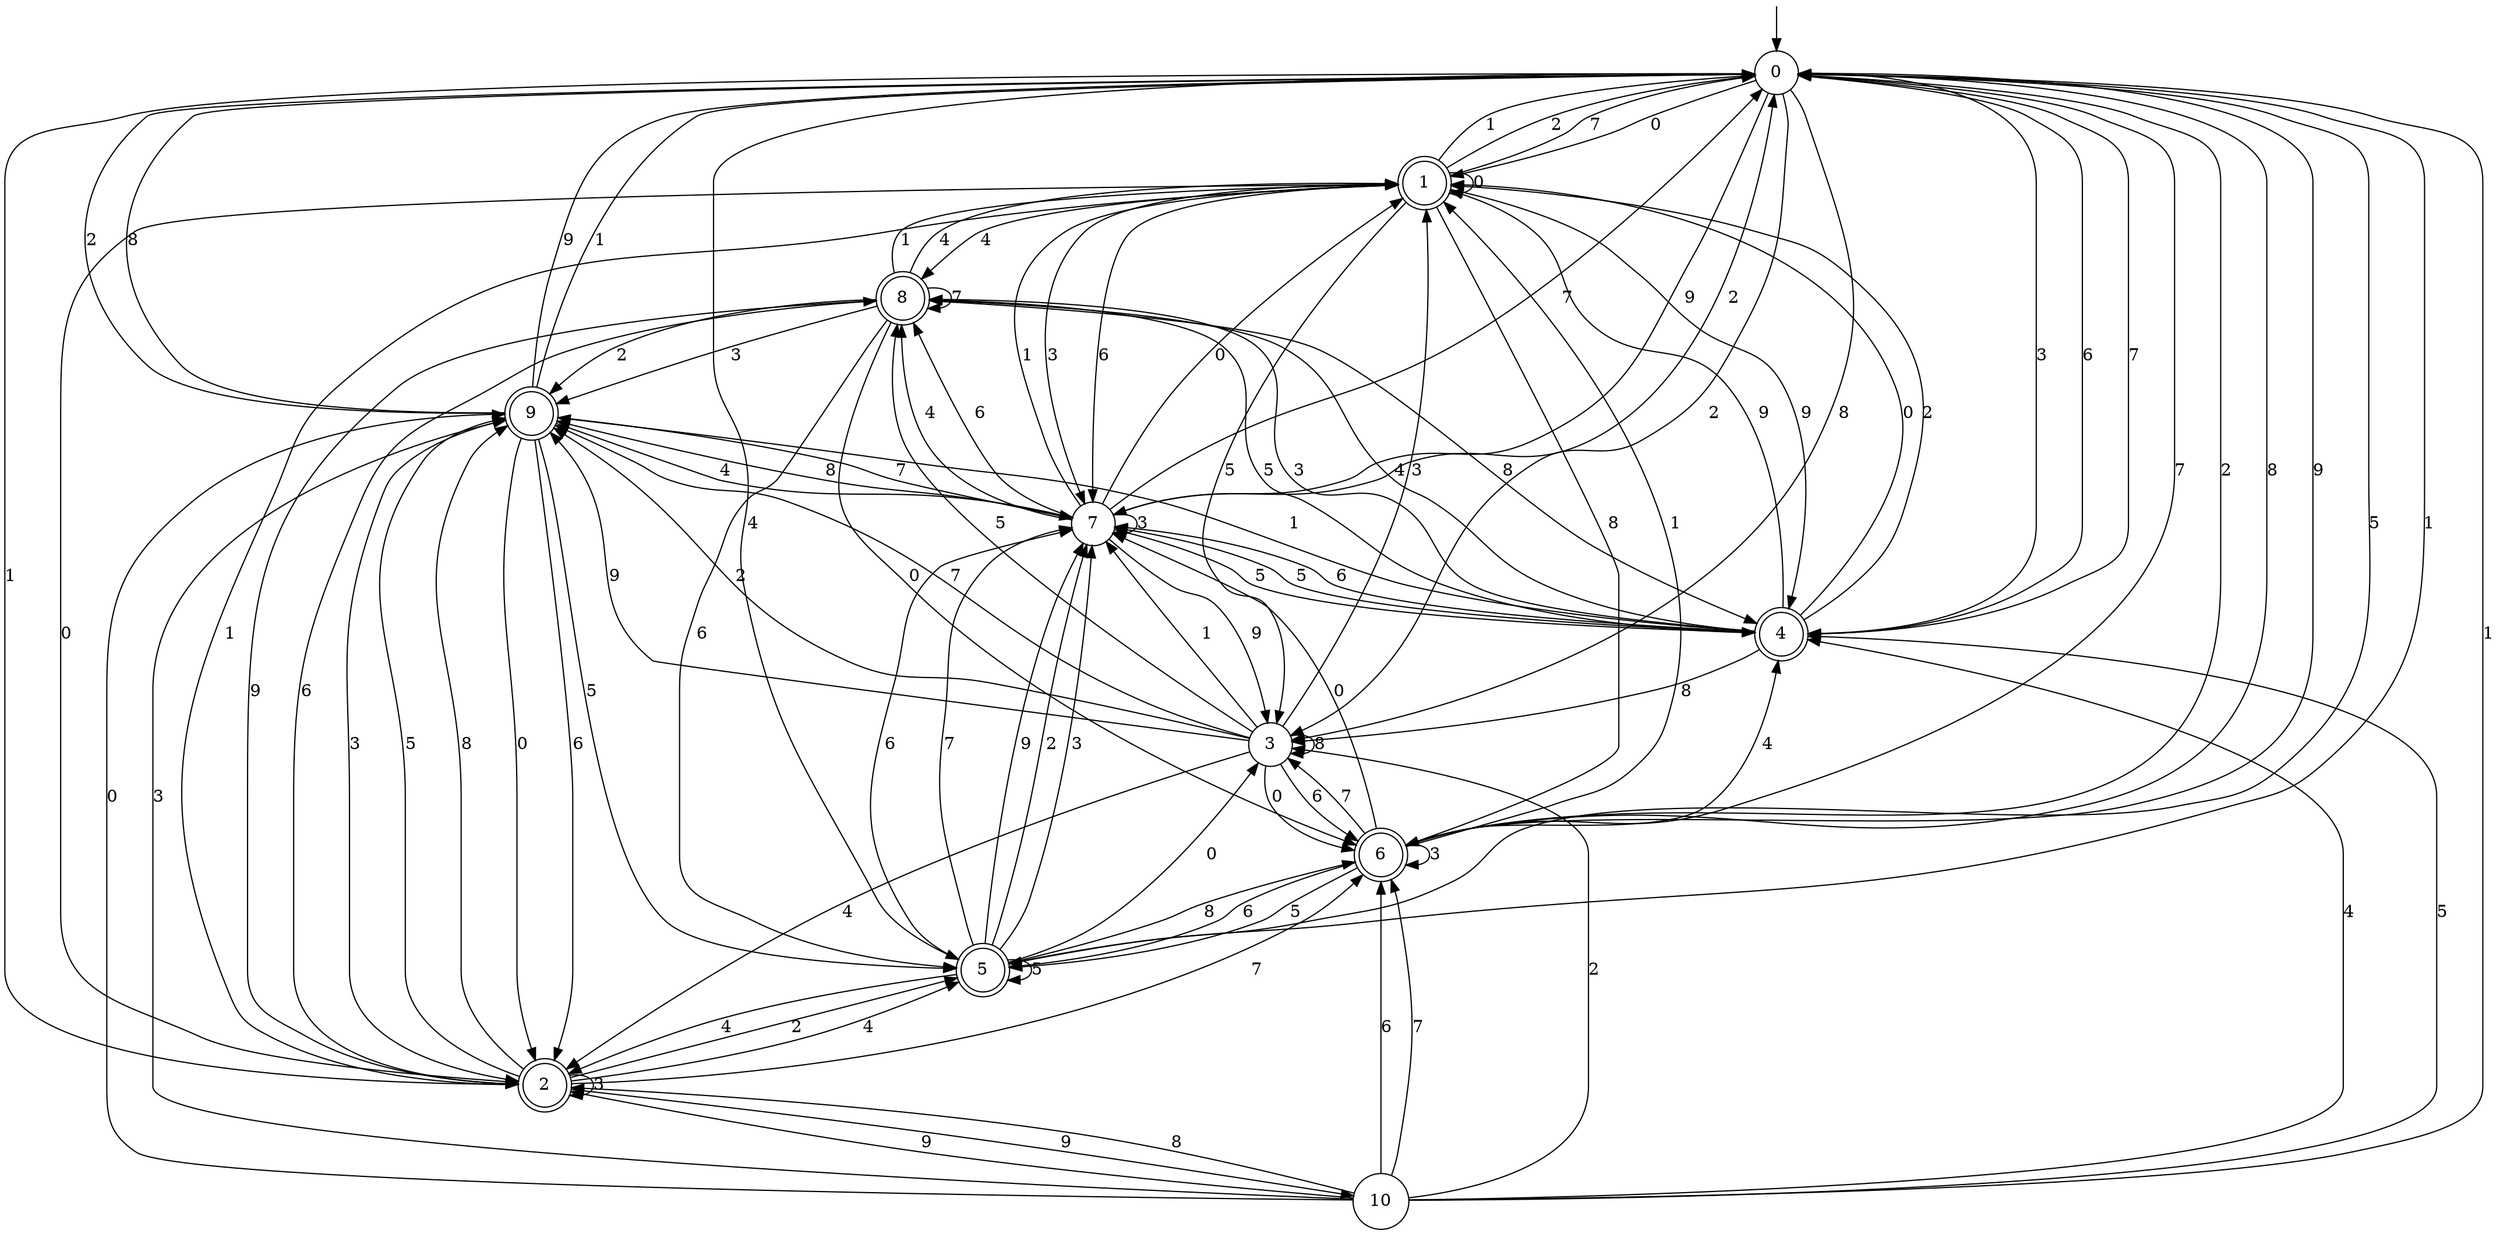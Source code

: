 digraph g {

	s0 [shape="circle" label="0"];
	s1 [shape="doublecircle" label="1"];
	s2 [shape="doublecircle" label="2"];
	s3 [shape="circle" label="3"];
	s4 [shape="doublecircle" label="4"];
	s5 [shape="doublecircle" label="5"];
	s6 [shape="doublecircle" label="6"];
	s7 [shape="circle" label="7"];
	s8 [shape="doublecircle" label="8"];
	s9 [shape="doublecircle" label="9"];
	s10 [shape="circle" label="10"];
	s0 -> s1 [label="0"];
	s0 -> s2 [label="1"];
	s0 -> s3 [label="2"];
	s0 -> s4 [label="3"];
	s0 -> s5 [label="4"];
	s0 -> s5 [label="5"];
	s0 -> s4 [label="6"];
	s0 -> s6 [label="7"];
	s0 -> s3 [label="8"];
	s0 -> s7 [label="9"];
	s1 -> s1 [label="0"];
	s1 -> s0 [label="1"];
	s1 -> s0 [label="2"];
	s1 -> s7 [label="3"];
	s1 -> s8 [label="4"];
	s1 -> s3 [label="5"];
	s1 -> s7 [label="6"];
	s1 -> s0 [label="7"];
	s1 -> s6 [label="8"];
	s1 -> s4 [label="9"];
	s2 -> s1 [label="0"];
	s2 -> s1 [label="1"];
	s2 -> s5 [label="2"];
	s2 -> s2 [label="3"];
	s2 -> s5 [label="4"];
	s2 -> s9 [label="5"];
	s2 -> s8 [label="6"];
	s2 -> s6 [label="7"];
	s2 -> s9 [label="8"];
	s2 -> s10 [label="9"];
	s3 -> s6 [label="0"];
	s3 -> s7 [label="1"];
	s3 -> s9 [label="2"];
	s3 -> s1 [label="3"];
	s3 -> s2 [label="4"];
	s3 -> s8 [label="5"];
	s3 -> s6 [label="6"];
	s3 -> s9 [label="7"];
	s3 -> s3 [label="8"];
	s3 -> s9 [label="9"];
	s4 -> s1 [label="0"];
	s4 -> s9 [label="1"];
	s4 -> s1 [label="2"];
	s4 -> s8 [label="3"];
	s4 -> s8 [label="4"];
	s4 -> s7 [label="5"];
	s4 -> s7 [label="6"];
	s4 -> s0 [label="7"];
	s4 -> s3 [label="8"];
	s4 -> s1 [label="9"];
	s5 -> s3 [label="0"];
	s5 -> s0 [label="1"];
	s5 -> s7 [label="2"];
	s5 -> s7 [label="3"];
	s5 -> s2 [label="4"];
	s5 -> s5 [label="5"];
	s5 -> s7 [label="6"];
	s5 -> s7 [label="7"];
	s5 -> s6 [label="8"];
	s5 -> s7 [label="9"];
	s6 -> s7 [label="0"];
	s6 -> s1 [label="1"];
	s6 -> s0 [label="2"];
	s6 -> s6 [label="3"];
	s6 -> s4 [label="4"];
	s6 -> s5 [label="5"];
	s6 -> s5 [label="6"];
	s6 -> s3 [label="7"];
	s6 -> s0 [label="8"];
	s6 -> s0 [label="9"];
	s7 -> s1 [label="0"];
	s7 -> s1 [label="1"];
	s7 -> s0 [label="2"];
	s7 -> s7 [label="3"];
	s7 -> s8 [label="4"];
	s7 -> s4 [label="5"];
	s7 -> s8 [label="6"];
	s7 -> s0 [label="7"];
	s7 -> s9 [label="8"];
	s7 -> s3 [label="9"];
	s8 -> s6 [label="0"];
	s8 -> s1 [label="1"];
	s8 -> s9 [label="2"];
	s8 -> s9 [label="3"];
	s8 -> s1 [label="4"];
	s8 -> s4 [label="5"];
	s8 -> s5 [label="6"];
	s8 -> s8 [label="7"];
	s8 -> s4 [label="8"];
	s8 -> s2 [label="9"];
	s9 -> s2 [label="0"];
	s9 -> s0 [label="1"];
	s9 -> s0 [label="2"];
	s9 -> s2 [label="3"];
	s9 -> s7 [label="4"];
	s9 -> s5 [label="5"];
	s9 -> s2 [label="6"];
	s9 -> s7 [label="7"];
	s9 -> s0 [label="8"];
	s9 -> s0 [label="9"];
	s10 -> s9 [label="0"];
	s10 -> s0 [label="1"];
	s10 -> s3 [label="2"];
	s10 -> s9 [label="3"];
	s10 -> s4 [label="4"];
	s10 -> s4 [label="5"];
	s10 -> s6 [label="6"];
	s10 -> s6 [label="7"];
	s10 -> s2 [label="8"];
	s10 -> s2 [label="9"];

__start0 [label="" shape="none" width="0" height="0"];
__start0 -> s0;

}

